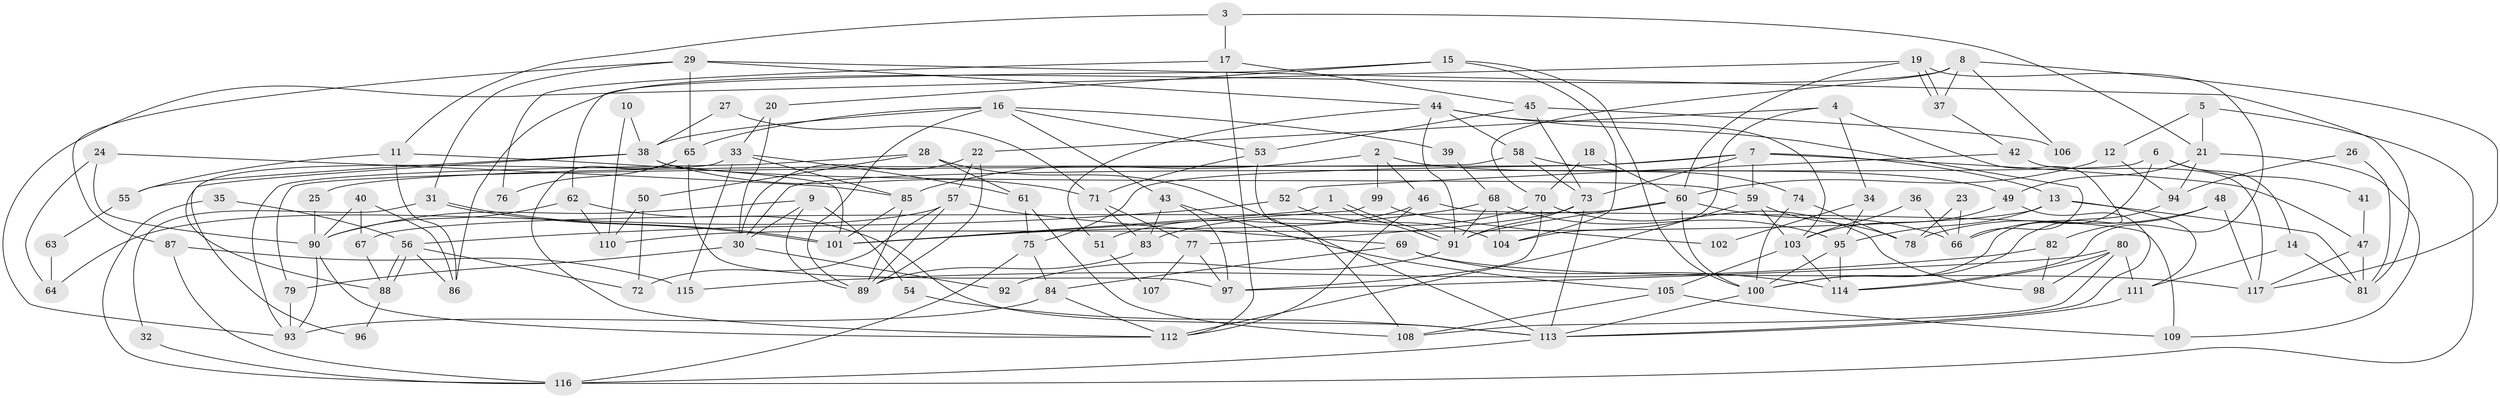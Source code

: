 // coarse degree distribution, {2: 0.09859154929577464, 5: 0.18309859154929578, 6: 0.11267605633802817, 3: 0.11267605633802817, 4: 0.2112676056338028, 7: 0.09859154929577464, 8: 0.11267605633802817, 1: 0.014084507042253521, 9: 0.028169014084507043, 11: 0.014084507042253521, 12: 0.014084507042253521}
// Generated by graph-tools (version 1.1) at 2025/52/02/27/25 19:52:03]
// undirected, 117 vertices, 234 edges
graph export_dot {
graph [start="1"]
  node [color=gray90,style=filled];
  1;
  2;
  3;
  4;
  5;
  6;
  7;
  8;
  9;
  10;
  11;
  12;
  13;
  14;
  15;
  16;
  17;
  18;
  19;
  20;
  21;
  22;
  23;
  24;
  25;
  26;
  27;
  28;
  29;
  30;
  31;
  32;
  33;
  34;
  35;
  36;
  37;
  38;
  39;
  40;
  41;
  42;
  43;
  44;
  45;
  46;
  47;
  48;
  49;
  50;
  51;
  52;
  53;
  54;
  55;
  56;
  57;
  58;
  59;
  60;
  61;
  62;
  63;
  64;
  65;
  66;
  67;
  68;
  69;
  70;
  71;
  72;
  73;
  74;
  75;
  76;
  77;
  78;
  79;
  80;
  81;
  82;
  83;
  84;
  85;
  86;
  87;
  88;
  89;
  90;
  91;
  92;
  93;
  94;
  95;
  96;
  97;
  98;
  99;
  100;
  101;
  102;
  103;
  104;
  105;
  106;
  107;
  108;
  109;
  110;
  111;
  112;
  113;
  114;
  115;
  116;
  117;
  1 -- 91;
  1 -- 91;
  1 -- 101;
  2 -- 49;
  2 -- 85;
  2 -- 46;
  2 -- 99;
  3 -- 21;
  3 -- 11;
  3 -- 17;
  4 -- 66;
  4 -- 104;
  4 -- 22;
  4 -- 34;
  5 -- 116;
  5 -- 21;
  5 -- 12;
  6 -- 100;
  6 -- 14;
  6 -- 30;
  6 -- 41;
  7 -- 73;
  7 -- 59;
  7 -- 13;
  7 -- 25;
  7 -- 47;
  7 -- 75;
  8 -- 117;
  8 -- 70;
  8 -- 37;
  8 -- 86;
  8 -- 106;
  9 -- 90;
  9 -- 30;
  9 -- 54;
  9 -- 89;
  10 -- 38;
  10 -- 110;
  11 -- 101;
  11 -- 86;
  11 -- 55;
  12 -- 60;
  12 -- 94;
  13 -- 81;
  13 -- 95;
  13 -- 110;
  13 -- 111;
  14 -- 81;
  14 -- 111;
  15 -- 62;
  15 -- 100;
  15 -- 20;
  15 -- 104;
  16 -- 38;
  16 -- 43;
  16 -- 39;
  16 -- 53;
  16 -- 65;
  16 -- 89;
  17 -- 45;
  17 -- 76;
  17 -- 112;
  18 -- 70;
  18 -- 60;
  19 -- 114;
  19 -- 37;
  19 -- 37;
  19 -- 60;
  19 -- 93;
  20 -- 30;
  20 -- 33;
  21 -- 49;
  21 -- 94;
  21 -- 109;
  22 -- 89;
  22 -- 30;
  22 -- 57;
  23 -- 78;
  23 -- 66;
  24 -- 85;
  24 -- 90;
  24 -- 64;
  25 -- 90;
  26 -- 81;
  26 -- 94;
  27 -- 38;
  27 -- 71;
  28 -- 113;
  28 -- 93;
  28 -- 50;
  28 -- 61;
  29 -- 65;
  29 -- 44;
  29 -- 31;
  29 -- 81;
  29 -- 87;
  30 -- 79;
  30 -- 92;
  31 -- 101;
  31 -- 101;
  31 -- 32;
  32 -- 116;
  33 -- 61;
  33 -- 85;
  33 -- 96;
  33 -- 115;
  34 -- 95;
  34 -- 102;
  35 -- 116;
  35 -- 56;
  36 -- 103;
  36 -- 66;
  37 -- 42;
  38 -- 71;
  38 -- 88;
  38 -- 55;
  38 -- 59;
  39 -- 68;
  40 -- 86;
  40 -- 90;
  40 -- 67;
  41 -- 47;
  42 -- 52;
  42 -- 117;
  43 -- 97;
  43 -- 105;
  43 -- 83;
  44 -- 103;
  44 -- 58;
  44 -- 51;
  44 -- 66;
  44 -- 91;
  45 -- 53;
  45 -- 73;
  45 -- 106;
  46 -- 112;
  46 -- 51;
  46 -- 109;
  47 -- 117;
  47 -- 81;
  48 -- 82;
  48 -- 117;
  48 -- 78;
  49 -- 103;
  49 -- 113;
  50 -- 110;
  50 -- 72;
  51 -- 107;
  52 -- 56;
  52 -- 104;
  53 -- 108;
  53 -- 71;
  54 -- 113;
  55 -- 63;
  56 -- 88;
  56 -- 88;
  56 -- 72;
  56 -- 86;
  57 -- 89;
  57 -- 64;
  57 -- 69;
  57 -- 72;
  58 -- 73;
  58 -- 74;
  58 -- 79;
  59 -- 112;
  59 -- 78;
  59 -- 103;
  60 -- 91;
  60 -- 66;
  60 -- 67;
  60 -- 100;
  61 -- 108;
  61 -- 75;
  62 -- 113;
  62 -- 90;
  62 -- 110;
  63 -- 64;
  65 -- 112;
  65 -- 76;
  65 -- 97;
  67 -- 88;
  68 -- 91;
  68 -- 101;
  68 -- 95;
  68 -- 104;
  69 -- 84;
  69 -- 114;
  69 -- 117;
  70 -- 97;
  70 -- 83;
  70 -- 98;
  71 -- 83;
  71 -- 77;
  73 -- 77;
  73 -- 91;
  73 -- 113;
  74 -- 100;
  74 -- 78;
  75 -- 84;
  75 -- 116;
  77 -- 97;
  77 -- 107;
  79 -- 93;
  80 -- 111;
  80 -- 114;
  80 -- 97;
  80 -- 98;
  80 -- 108;
  82 -- 98;
  82 -- 115;
  83 -- 89;
  84 -- 93;
  84 -- 112;
  85 -- 89;
  85 -- 101;
  87 -- 116;
  87 -- 115;
  88 -- 96;
  90 -- 112;
  90 -- 93;
  91 -- 92;
  94 -- 100;
  95 -- 100;
  95 -- 114;
  99 -- 101;
  99 -- 102;
  100 -- 113;
  103 -- 114;
  103 -- 105;
  105 -- 109;
  105 -- 108;
  111 -- 113;
  113 -- 116;
}
